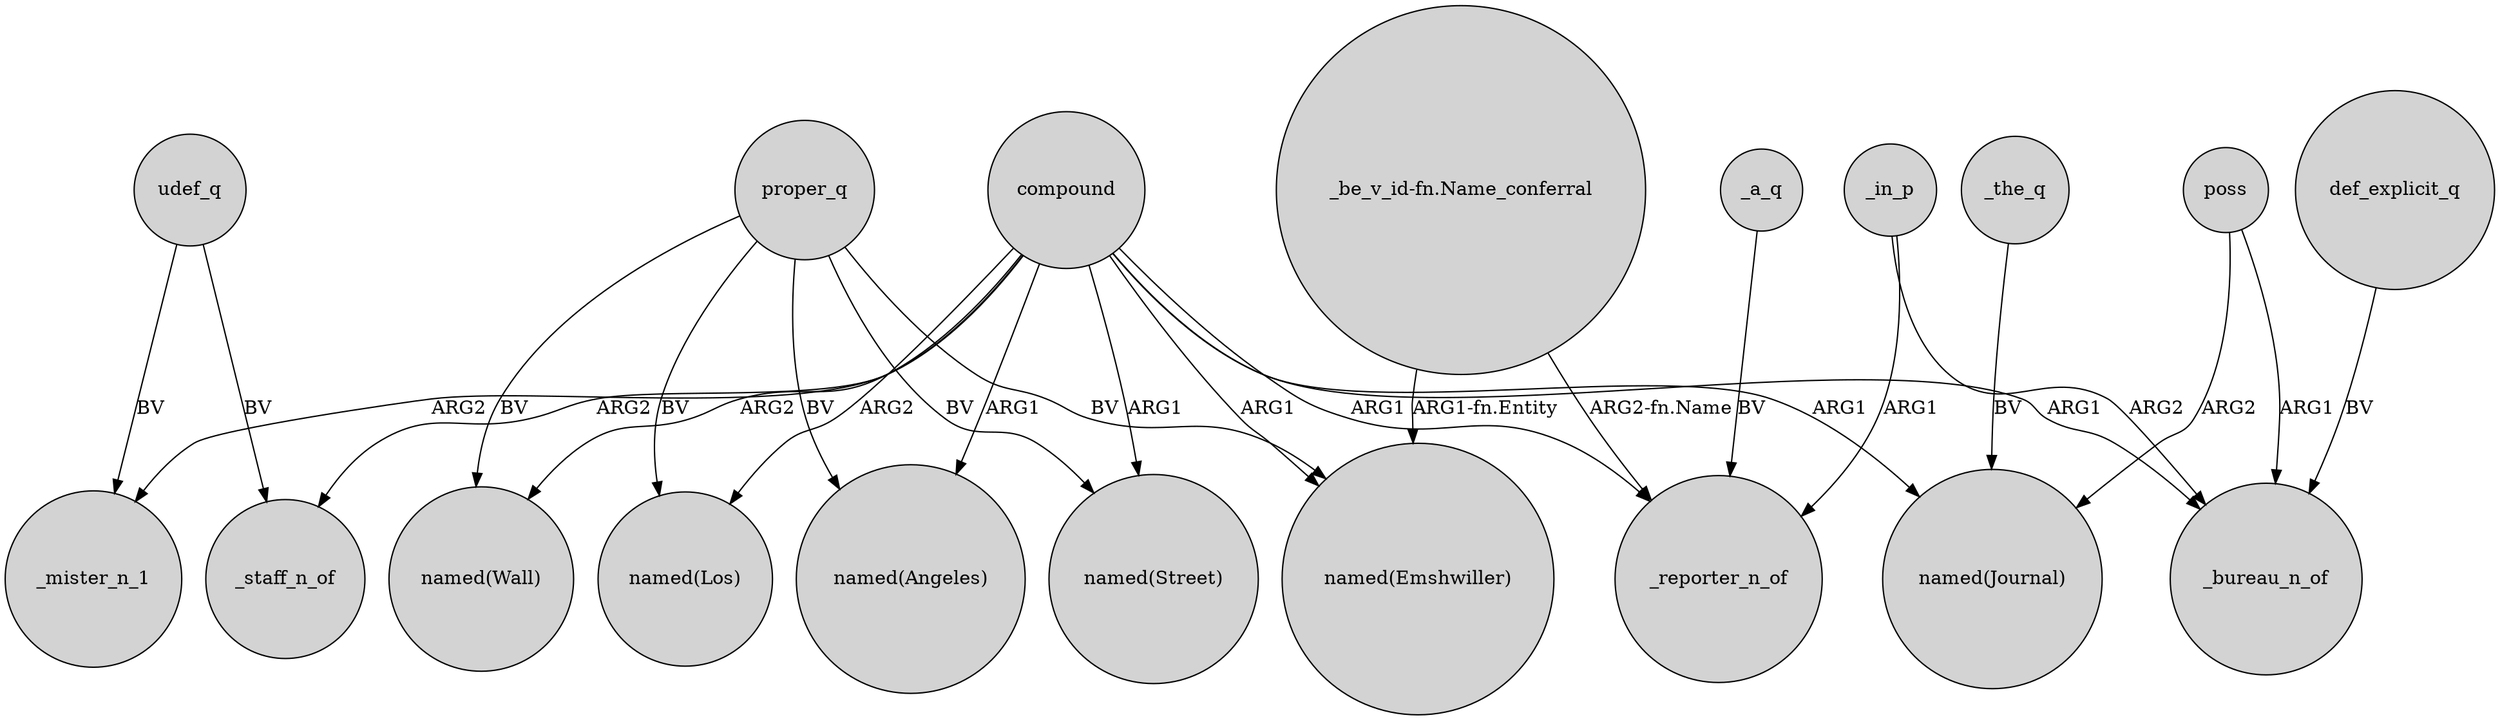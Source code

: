 digraph {
	node [shape=circle style=filled]
	compound -> _mister_n_1 [label=ARG2]
	compound -> "named(Emshwiller)" [label=ARG1]
	udef_q -> _staff_n_of [label=BV]
	compound -> _reporter_n_of [label=ARG1]
	compound -> "named(Journal)" [label=ARG1]
	"_be_v_id-fn.Name_conferral" -> "named(Emshwiller)" [label="ARG1-fn.Entity"]
	compound -> _bureau_n_of [label=ARG1]
	udef_q -> _mister_n_1 [label=BV]
	compound -> "named(Los)" [label=ARG2]
	poss -> "named(Journal)" [label=ARG2]
	compound -> "named(Wall)" [label=ARG2]
	poss -> _bureau_n_of [label=ARG1]
	compound -> "named(Street)" [label=ARG1]
	compound -> "named(Angeles)" [label=ARG1]
	proper_q -> "named(Los)" [label=BV]
	proper_q -> "named(Angeles)" [label=BV]
	proper_q -> "named(Wall)" [label=BV]
	compound -> _staff_n_of [label=ARG2]
	_in_p -> _reporter_n_of [label=ARG1]
	_the_q -> "named(Journal)" [label=BV]
	proper_q -> "named(Street)" [label=BV]
	"_be_v_id-fn.Name_conferral" -> _reporter_n_of [label="ARG2-fn.Name"]
	def_explicit_q -> _bureau_n_of [label=BV]
	_in_p -> _bureau_n_of [label=ARG2]
	proper_q -> "named(Emshwiller)" [label=BV]
	_a_q -> _reporter_n_of [label=BV]
}

